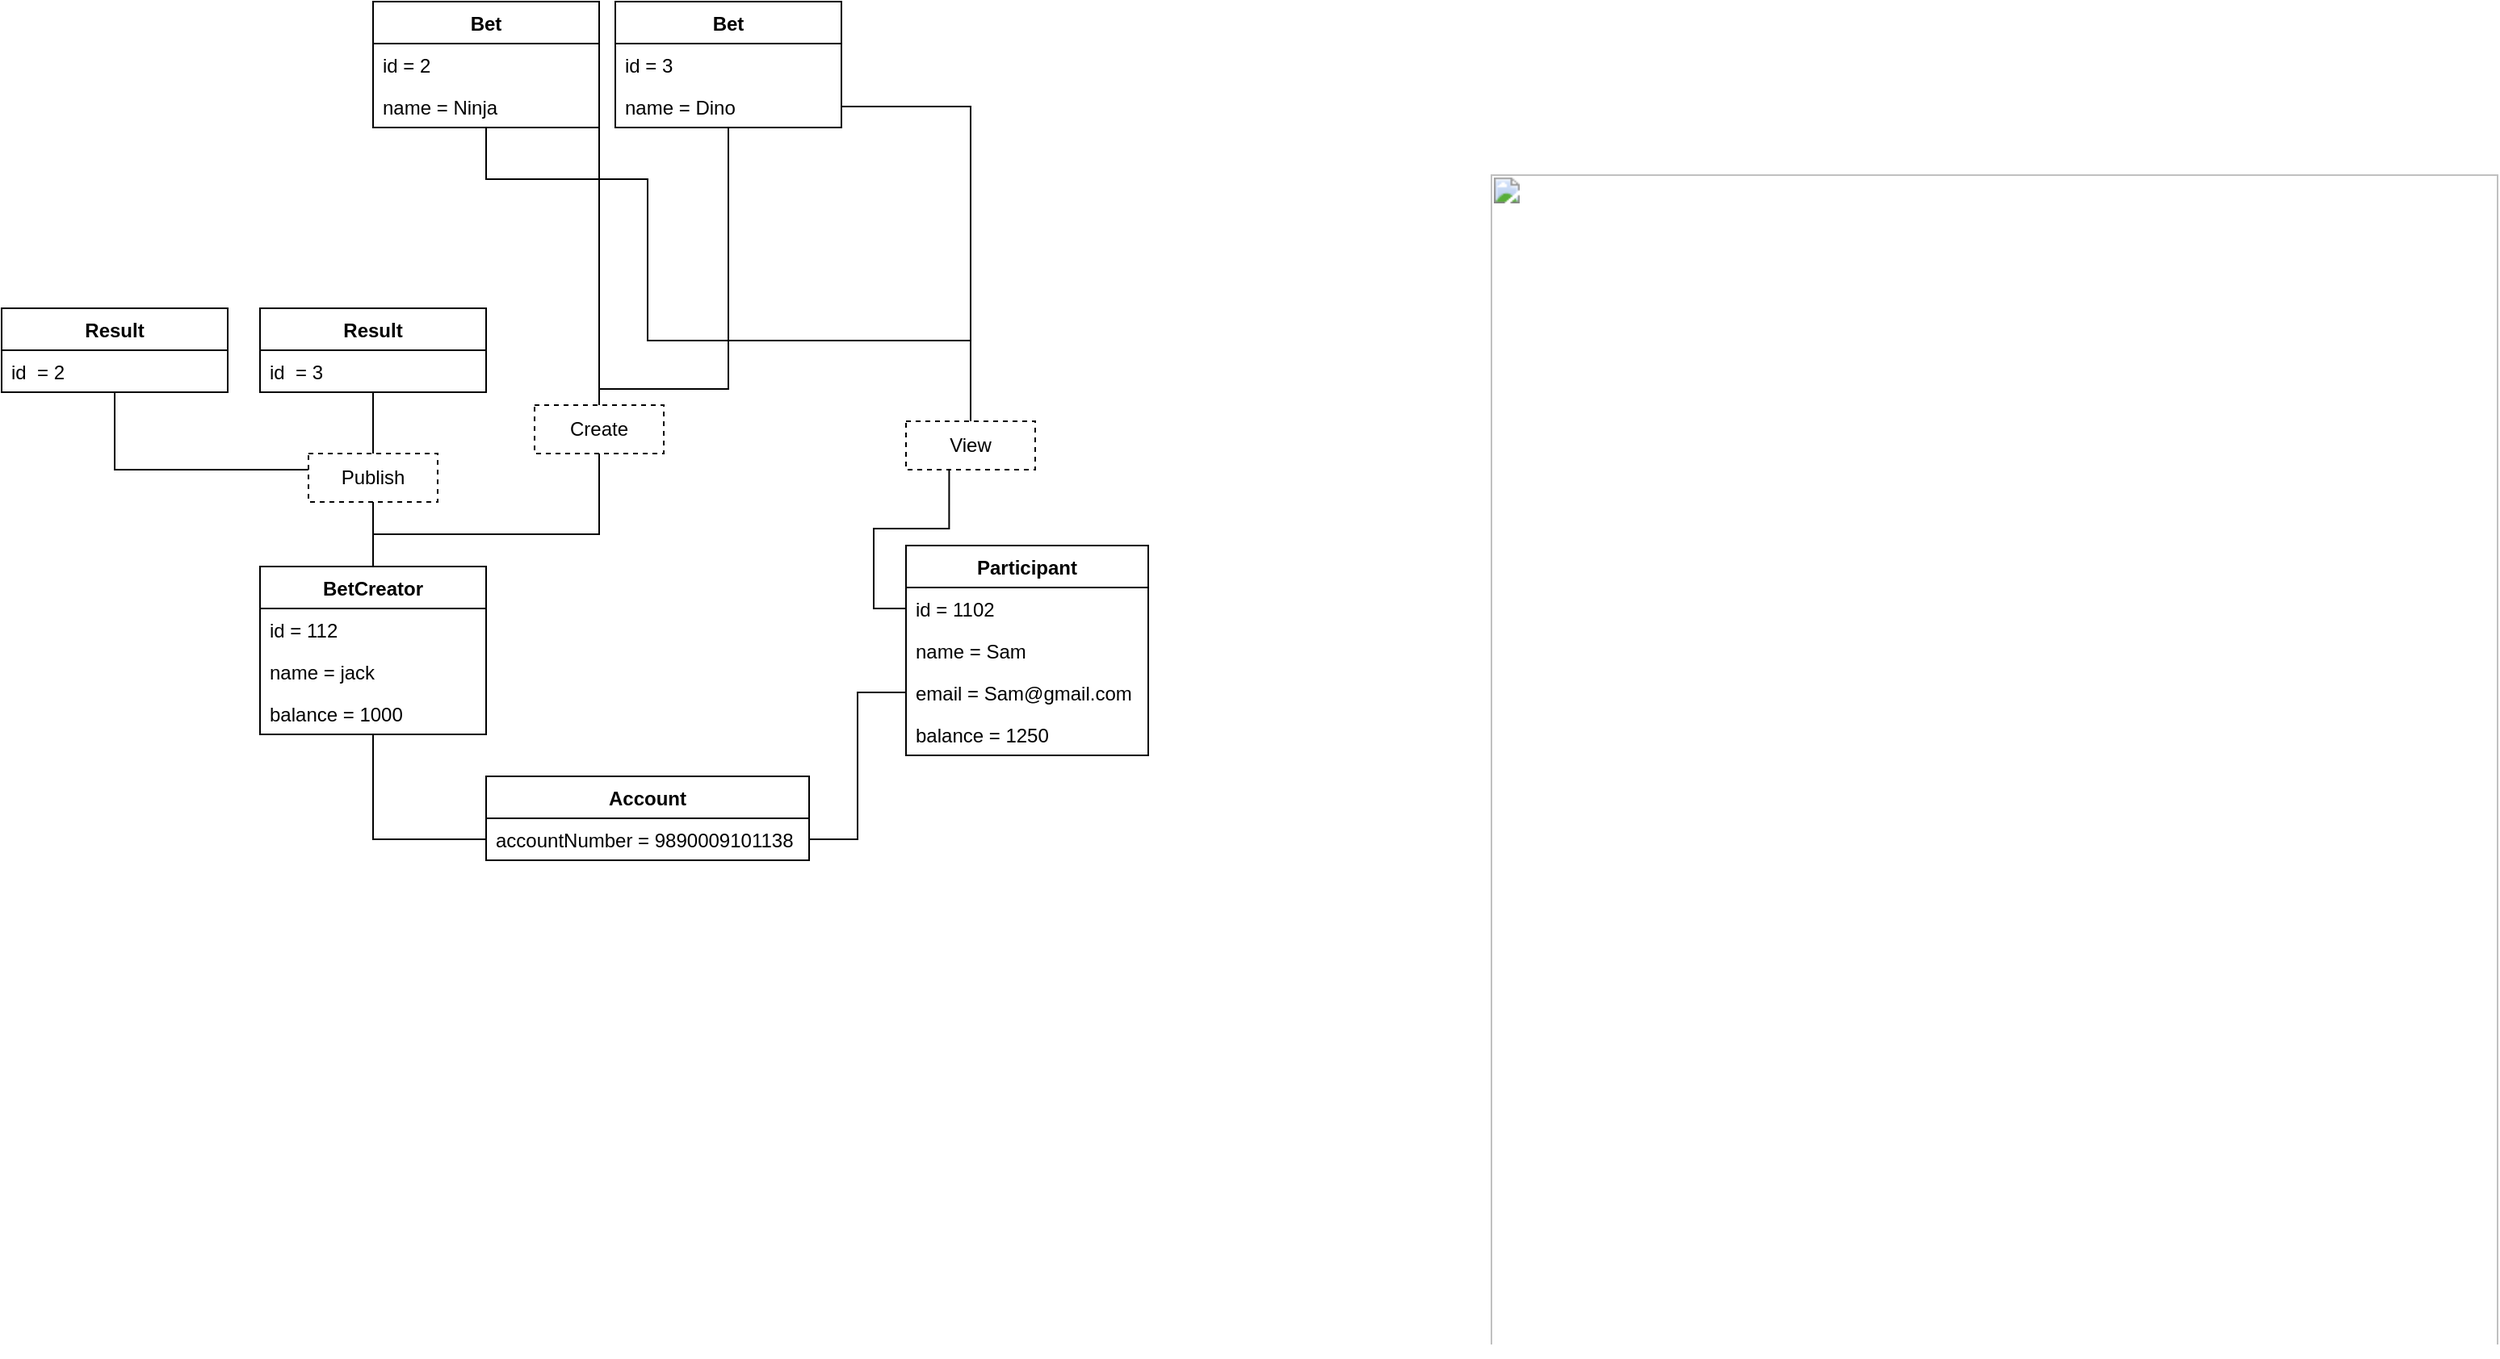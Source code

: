 <mxfile version="17.1.2" type="github">
  <diagram id="otkijVXZBqR2P-0-kYZV" name="Page-1">
    <mxGraphModel dx="1888" dy="583" grid="1" gridSize="10" guides="1" tooltips="1" connect="1" arrows="1" fold="1" page="1" pageScale="1" pageWidth="850" pageHeight="1100" math="0" shadow="0">
      <root>
        <mxCell id="0" />
        <mxCell id="1" parent="0" />
        <mxCell id="u4mcK2gIGsnnjjDS5qzK-1" value="Result" style="swimlane;fontStyle=1;childLayout=stackLayout;horizontal=1;startSize=26;fillColor=none;horizontalStack=0;resizeParent=1;resizeParentMax=0;resizeLast=0;collapsible=1;marginBottom=0;" vertex="1" parent="1">
          <mxGeometry x="90" y="1160" width="140" height="52" as="geometry" />
        </mxCell>
        <mxCell id="u4mcK2gIGsnnjjDS5qzK-2" value="id  = 3" style="text;strokeColor=none;fillColor=none;align=left;verticalAlign=top;spacingLeft=4;spacingRight=4;overflow=hidden;rotatable=0;points=[[0,0.5],[1,0.5]];portConstraint=eastwest;" vertex="1" parent="u4mcK2gIGsnnjjDS5qzK-1">
          <mxGeometry y="26" width="140" height="26" as="geometry" />
        </mxCell>
        <mxCell id="u4mcK2gIGsnnjjDS5qzK-9" style="edgeStyle=orthogonalEdgeStyle;rounded=0;orthogonalLoop=1;jettySize=auto;html=1;startArrow=none;endArrow=none;endFill=0;" edge="1" parent="1" source="u4mcK2gIGsnnjjDS5qzK-10" target="u4mcK2gIGsnnjjDS5qzK-2">
          <mxGeometry relative="1" as="geometry">
            <mxPoint x="150" y="1300" as="targetPoint" />
            <Array as="points">
              <mxPoint x="160" y="1240" />
              <mxPoint x="160" y="1240" />
            </Array>
          </mxGeometry>
        </mxCell>
        <mxCell id="u4mcK2gIGsnnjjDS5qzK-18" style="edgeStyle=orthogonalEdgeStyle;rounded=0;orthogonalLoop=1;jettySize=auto;html=1;startArrow=none;endArrow=none;endFill=0;" edge="1" parent="1" source="u4mcK2gIGsnnjjDS5qzK-19" target="u4mcK2gIGsnnjjDS5qzK-14">
          <mxGeometry relative="1" as="geometry">
            <Array as="points">
              <mxPoint x="300" y="1210" />
              <mxPoint x="380" y="1210" />
              <mxPoint x="380" y="1065" />
            </Array>
          </mxGeometry>
        </mxCell>
        <mxCell id="u4mcK2gIGsnnjjDS5qzK-26" style="edgeStyle=orthogonalEdgeStyle;rounded=0;orthogonalLoop=1;jettySize=auto;html=1;entryX=0;entryY=0.5;entryDx=0;entryDy=0;endArrow=none;endFill=0;" edge="1" parent="1" source="u4mcK2gIGsnnjjDS5qzK-5" target="u4mcK2gIGsnnjjDS5qzK-23">
          <mxGeometry relative="1" as="geometry" />
        </mxCell>
        <mxCell id="u4mcK2gIGsnnjjDS5qzK-5" value="BetCreator" style="swimlane;fontStyle=1;childLayout=stackLayout;horizontal=1;startSize=26;fillColor=none;horizontalStack=0;resizeParent=1;resizeParentMax=0;resizeLast=0;collapsible=1;marginBottom=0;" vertex="1" parent="1">
          <mxGeometry x="90" y="1320" width="140" height="104" as="geometry" />
        </mxCell>
        <mxCell id="u4mcK2gIGsnnjjDS5qzK-6" value="id = 112" style="text;strokeColor=none;fillColor=none;align=left;verticalAlign=top;spacingLeft=4;spacingRight=4;overflow=hidden;rotatable=0;points=[[0,0.5],[1,0.5]];portConstraint=eastwest;" vertex="1" parent="u4mcK2gIGsnnjjDS5qzK-5">
          <mxGeometry y="26" width="140" height="26" as="geometry" />
        </mxCell>
        <mxCell id="u4mcK2gIGsnnjjDS5qzK-7" value="name = jack" style="text;strokeColor=none;fillColor=none;align=left;verticalAlign=top;spacingLeft=4;spacingRight=4;overflow=hidden;rotatable=0;points=[[0,0.5],[1,0.5]];portConstraint=eastwest;" vertex="1" parent="u4mcK2gIGsnnjjDS5qzK-5">
          <mxGeometry y="52" width="140" height="26" as="geometry" />
        </mxCell>
        <mxCell id="u4mcK2gIGsnnjjDS5qzK-8" value="balance = 1000" style="text;strokeColor=none;fillColor=none;align=left;verticalAlign=top;spacingLeft=4;spacingRight=4;overflow=hidden;rotatable=0;points=[[0,0.5],[1,0.5]];portConstraint=eastwest;" vertex="1" parent="u4mcK2gIGsnnjjDS5qzK-5">
          <mxGeometry y="78" width="140" height="26" as="geometry" />
        </mxCell>
        <mxCell id="u4mcK2gIGsnnjjDS5qzK-48" style="edgeStyle=orthogonalEdgeStyle;rounded=0;orthogonalLoop=1;jettySize=auto;html=1;endArrow=none;endFill=0;" edge="1" parent="1" source="u4mcK2gIGsnnjjDS5qzK-10" target="u4mcK2gIGsnnjjDS5qzK-47">
          <mxGeometry relative="1" as="geometry">
            <Array as="points">
              <mxPoint y="1260" />
            </Array>
          </mxGeometry>
        </mxCell>
        <mxCell id="u4mcK2gIGsnnjjDS5qzK-10" value="Publish" style="rounded=0;whiteSpace=wrap;html=1;dashed=1;fillColor=none;" vertex="1" parent="1">
          <mxGeometry x="120" y="1250" width="80" height="30" as="geometry" />
        </mxCell>
        <mxCell id="u4mcK2gIGsnnjjDS5qzK-11" value="" style="edgeStyle=orthogonalEdgeStyle;rounded=0;orthogonalLoop=1;jettySize=auto;html=1;endArrow=none;" edge="1" parent="1" source="u4mcK2gIGsnnjjDS5qzK-5" target="u4mcK2gIGsnnjjDS5qzK-10">
          <mxGeometry relative="1" as="geometry">
            <mxPoint x="160" y="1212" as="targetPoint" />
            <mxPoint x="160" y="1320" as="sourcePoint" />
            <Array as="points">
              <mxPoint x="160" y="1270" />
            </Array>
          </mxGeometry>
        </mxCell>
        <mxCell id="u4mcK2gIGsnnjjDS5qzK-12" value="Bet" style="swimlane;fontStyle=1;childLayout=stackLayout;horizontal=1;startSize=26;fillColor=none;horizontalStack=0;resizeParent=1;resizeParentMax=0;resizeLast=0;collapsible=1;marginBottom=0;" vertex="1" parent="1">
          <mxGeometry x="310" y="970" width="140" height="78" as="geometry" />
        </mxCell>
        <mxCell id="u4mcK2gIGsnnjjDS5qzK-13" value="id = 3" style="text;strokeColor=none;fillColor=none;align=left;verticalAlign=top;spacingLeft=4;spacingRight=4;overflow=hidden;rotatable=0;points=[[0,0.5],[1,0.5]];portConstraint=eastwest;" vertex="1" parent="u4mcK2gIGsnnjjDS5qzK-12">
          <mxGeometry y="26" width="140" height="26" as="geometry" />
        </mxCell>
        <mxCell id="u4mcK2gIGsnnjjDS5qzK-14" value="name = Dino" style="text;strokeColor=none;fillColor=none;align=left;verticalAlign=top;spacingLeft=4;spacingRight=4;overflow=hidden;rotatable=0;points=[[0,0.5],[1,0.5]];portConstraint=eastwest;dashed=1;" vertex="1" parent="u4mcK2gIGsnnjjDS5qzK-12">
          <mxGeometry y="52" width="140" height="26" as="geometry" />
        </mxCell>
        <mxCell id="u4mcK2gIGsnnjjDS5qzK-17" value="&lt;b style=&quot;font-weight: normal&quot; id=&quot;docs-internal-guid-5575af3f-7fff-a8a3-b355-b966f7861531&quot;&gt;&lt;span style=&quot;font-size: 14pt; font-family: &amp;quot;times new roman&amp;quot;; color: rgb(0, 0, 10); background-color: transparent; font-weight: 400; font-style: normal; font-variant: normal; text-decoration: none; vertical-align: baseline;&quot;&gt;&lt;span style=&quot;border: none ; display: inline-block ; overflow: hidden ; width: 624px ; height: 725px&quot;&gt;&lt;img src=&quot;https://lh5.googleusercontent.com/Wpy_b5siY_lCBpJAHy5xMSrEbWnXfcTMdqdiJkgqOplZc2LkKM0_vYdX_wkKMhkRrsxrwhSF351xk5ZeYU-NnO5LncWKTurrlTZPaJBUjXd-G5w0JgHcnNvJCdTFKqnAAFCCJ3LV&quot; width=&quot;624&quot; height=&quot;751.0&quot; style=&quot;margin-left: 0px ; margin-top: 0px&quot;&gt;&lt;/span&gt;&lt;/span&gt;&lt;/b&gt;" style="text;whiteSpace=wrap;html=1;" vertex="1" parent="1">
          <mxGeometry x="850" y="1070" width="550" height="740" as="geometry" />
        </mxCell>
        <mxCell id="u4mcK2gIGsnnjjDS5qzK-19" value="Create" style="rounded=0;whiteSpace=wrap;html=1;dashed=1;fillColor=none;" vertex="1" parent="1">
          <mxGeometry x="260" y="1220" width="80" height="30" as="geometry" />
        </mxCell>
        <mxCell id="u4mcK2gIGsnnjjDS5qzK-21" value="" style="edgeStyle=orthogonalEdgeStyle;rounded=0;orthogonalLoop=1;jettySize=auto;html=1;entryX=0.5;entryY=1;entryDx=0;entryDy=0;endArrow=none;" edge="1" parent="1" source="u4mcK2gIGsnnjjDS5qzK-5" target="u4mcK2gIGsnnjjDS5qzK-19">
          <mxGeometry relative="1" as="geometry">
            <mxPoint x="160" y="1320" as="sourcePoint" />
            <mxPoint x="380" y="1199" as="targetPoint" />
            <Array as="points">
              <mxPoint x="160" y="1300" />
              <mxPoint x="300" y="1300" />
              <mxPoint x="300" y="1250" />
            </Array>
          </mxGeometry>
        </mxCell>
        <mxCell id="u4mcK2gIGsnnjjDS5qzK-22" value="Account" style="swimlane;fontStyle=1;childLayout=stackLayout;horizontal=1;startSize=26;fillColor=none;horizontalStack=0;resizeParent=1;resizeParentMax=0;resizeLast=0;collapsible=1;marginBottom=0;" vertex="1" parent="1">
          <mxGeometry x="230" y="1450" width="200" height="52" as="geometry" />
        </mxCell>
        <mxCell id="u4mcK2gIGsnnjjDS5qzK-23" value="accountNumber = 9890009101138" style="text;strokeColor=none;fillColor=none;align=left;verticalAlign=top;spacingLeft=4;spacingRight=4;overflow=hidden;rotatable=0;points=[[0,0.5],[1,0.5]];portConstraint=eastwest;" vertex="1" parent="u4mcK2gIGsnnjjDS5qzK-22">
          <mxGeometry y="26" width="200" height="26" as="geometry" />
        </mxCell>
        <mxCell id="u4mcK2gIGsnnjjDS5qzK-27" value="Participant" style="swimlane;fontStyle=1;childLayout=stackLayout;horizontal=1;startSize=26;fillColor=none;horizontalStack=0;resizeParent=1;resizeParentMax=0;resizeLast=0;collapsible=1;marginBottom=0;" vertex="1" parent="1">
          <mxGeometry x="490" y="1307" width="150" height="130" as="geometry" />
        </mxCell>
        <mxCell id="u4mcK2gIGsnnjjDS5qzK-28" value="id = 1102" style="text;strokeColor=none;fillColor=none;align=left;verticalAlign=top;spacingLeft=4;spacingRight=4;overflow=hidden;rotatable=0;points=[[0,0.5],[1,0.5]];portConstraint=eastwest;" vertex="1" parent="u4mcK2gIGsnnjjDS5qzK-27">
          <mxGeometry y="26" width="150" height="26" as="geometry" />
        </mxCell>
        <mxCell id="u4mcK2gIGsnnjjDS5qzK-29" value="name = Sam" style="text;strokeColor=none;fillColor=none;align=left;verticalAlign=top;spacingLeft=4;spacingRight=4;overflow=hidden;rotatable=0;points=[[0,0.5],[1,0.5]];portConstraint=eastwest;" vertex="1" parent="u4mcK2gIGsnnjjDS5qzK-27">
          <mxGeometry y="52" width="150" height="26" as="geometry" />
        </mxCell>
        <mxCell id="u4mcK2gIGsnnjjDS5qzK-33" value="email = Sam@gmail.com" style="text;strokeColor=none;fillColor=none;align=left;verticalAlign=top;spacingLeft=4;spacingRight=4;overflow=hidden;rotatable=0;points=[[0,0.5],[1,0.5]];portConstraint=eastwest;" vertex="1" parent="u4mcK2gIGsnnjjDS5qzK-27">
          <mxGeometry y="78" width="150" height="26" as="geometry" />
        </mxCell>
        <mxCell id="u4mcK2gIGsnnjjDS5qzK-30" value="balance = 1250" style="text;strokeColor=none;fillColor=none;align=left;verticalAlign=top;spacingLeft=4;spacingRight=4;overflow=hidden;rotatable=0;points=[[0,0.5],[1,0.5]];portConstraint=eastwest;" vertex="1" parent="u4mcK2gIGsnnjjDS5qzK-27">
          <mxGeometry y="104" width="150" height="26" as="geometry" />
        </mxCell>
        <mxCell id="u4mcK2gIGsnnjjDS5qzK-34" style="edgeStyle=orthogonalEdgeStyle;rounded=0;orthogonalLoop=1;jettySize=auto;html=1;entryX=0;entryY=0.5;entryDx=0;entryDy=0;endArrow=none;endFill=0;" edge="1" parent="1" source="u4mcK2gIGsnnjjDS5qzK-23" target="u4mcK2gIGsnnjjDS5qzK-33">
          <mxGeometry relative="1" as="geometry" />
        </mxCell>
        <mxCell id="u4mcK2gIGsnnjjDS5qzK-44" style="edgeStyle=orthogonalEdgeStyle;rounded=0;orthogonalLoop=1;jettySize=auto;html=1;endArrow=none;endFill=0;" edge="1" parent="1" source="u4mcK2gIGsnnjjDS5qzK-37" target="u4mcK2gIGsnnjjDS5qzK-41">
          <mxGeometry relative="1" as="geometry">
            <Array as="points">
              <mxPoint x="530" y="1180" />
              <mxPoint x="330" y="1180" />
              <mxPoint x="330" y="1080" />
              <mxPoint x="230" y="1080" />
            </Array>
          </mxGeometry>
        </mxCell>
        <mxCell id="u4mcK2gIGsnnjjDS5qzK-45" style="edgeStyle=orthogonalEdgeStyle;rounded=0;orthogonalLoop=1;jettySize=auto;html=1;endArrow=none;endFill=0;" edge="1" parent="1" source="u4mcK2gIGsnnjjDS5qzK-37" target="u4mcK2gIGsnnjjDS5qzK-14">
          <mxGeometry relative="1" as="geometry" />
        </mxCell>
        <mxCell id="u4mcK2gIGsnnjjDS5qzK-37" value="View" style="rounded=0;whiteSpace=wrap;html=1;dashed=1;fillColor=none;" vertex="1" parent="1">
          <mxGeometry x="490" y="1230" width="80" height="30" as="geometry" />
        </mxCell>
        <mxCell id="u4mcK2gIGsnnjjDS5qzK-38" value="" style="edgeStyle=orthogonalEdgeStyle;rounded=0;orthogonalLoop=1;jettySize=auto;html=1;exitX=0;exitY=0.5;exitDx=0;exitDy=0;entryX=0.334;entryY=1.008;entryDx=0;entryDy=0;entryPerimeter=0;endArrow=none;endFill=0;" edge="1" parent="1" source="u4mcK2gIGsnnjjDS5qzK-28" target="u4mcK2gIGsnnjjDS5qzK-37">
          <mxGeometry relative="1" as="geometry">
            <mxPoint x="490" y="1346" as="sourcePoint" />
            <mxPoint x="426.76" y="1238.208" as="targetPoint" />
          </mxGeometry>
        </mxCell>
        <mxCell id="u4mcK2gIGsnnjjDS5qzK-42" style="edgeStyle=orthogonalEdgeStyle;rounded=0;orthogonalLoop=1;jettySize=auto;html=1;endArrow=none;endFill=0;entryX=0.5;entryY=0;entryDx=0;entryDy=0;" edge="1" parent="1" source="u4mcK2gIGsnnjjDS5qzK-39" target="u4mcK2gIGsnnjjDS5qzK-19">
          <mxGeometry relative="1" as="geometry">
            <Array as="points">
              <mxPoint x="300" y="1150" />
              <mxPoint x="300" y="1150" />
            </Array>
          </mxGeometry>
        </mxCell>
        <mxCell id="u4mcK2gIGsnnjjDS5qzK-39" value="Bet" style="swimlane;fontStyle=1;childLayout=stackLayout;horizontal=1;startSize=26;fillColor=none;horizontalStack=0;resizeParent=1;resizeParentMax=0;resizeLast=0;collapsible=1;marginBottom=0;" vertex="1" parent="1">
          <mxGeometry x="160" y="970" width="140" height="78" as="geometry" />
        </mxCell>
        <mxCell id="u4mcK2gIGsnnjjDS5qzK-40" value="id = 2" style="text;strokeColor=none;fillColor=none;align=left;verticalAlign=top;spacingLeft=4;spacingRight=4;overflow=hidden;rotatable=0;points=[[0,0.5],[1,0.5]];portConstraint=eastwest;" vertex="1" parent="u4mcK2gIGsnnjjDS5qzK-39">
          <mxGeometry y="26" width="140" height="26" as="geometry" />
        </mxCell>
        <mxCell id="u4mcK2gIGsnnjjDS5qzK-41" value="name = Ninja" style="text;strokeColor=none;fillColor=none;align=left;verticalAlign=top;spacingLeft=4;spacingRight=4;overflow=hidden;rotatable=0;points=[[0,0.5],[1,0.5]];portConstraint=eastwest;dashed=1;" vertex="1" parent="u4mcK2gIGsnnjjDS5qzK-39">
          <mxGeometry y="52" width="140" height="26" as="geometry" />
        </mxCell>
        <mxCell id="u4mcK2gIGsnnjjDS5qzK-46" value="Result" style="swimlane;fontStyle=1;childLayout=stackLayout;horizontal=1;startSize=26;fillColor=none;horizontalStack=0;resizeParent=1;resizeParentMax=0;resizeLast=0;collapsible=1;marginBottom=0;" vertex="1" parent="1">
          <mxGeometry x="-70" y="1160" width="140" height="52" as="geometry" />
        </mxCell>
        <mxCell id="u4mcK2gIGsnnjjDS5qzK-47" value="id  = 2&#xa;" style="text;strokeColor=none;fillColor=none;align=left;verticalAlign=top;spacingLeft=4;spacingRight=4;overflow=hidden;rotatable=0;points=[[0,0.5],[1,0.5]];portConstraint=eastwest;" vertex="1" parent="u4mcK2gIGsnnjjDS5qzK-46">
          <mxGeometry y="26" width="140" height="26" as="geometry" />
        </mxCell>
      </root>
    </mxGraphModel>
  </diagram>
</mxfile>
